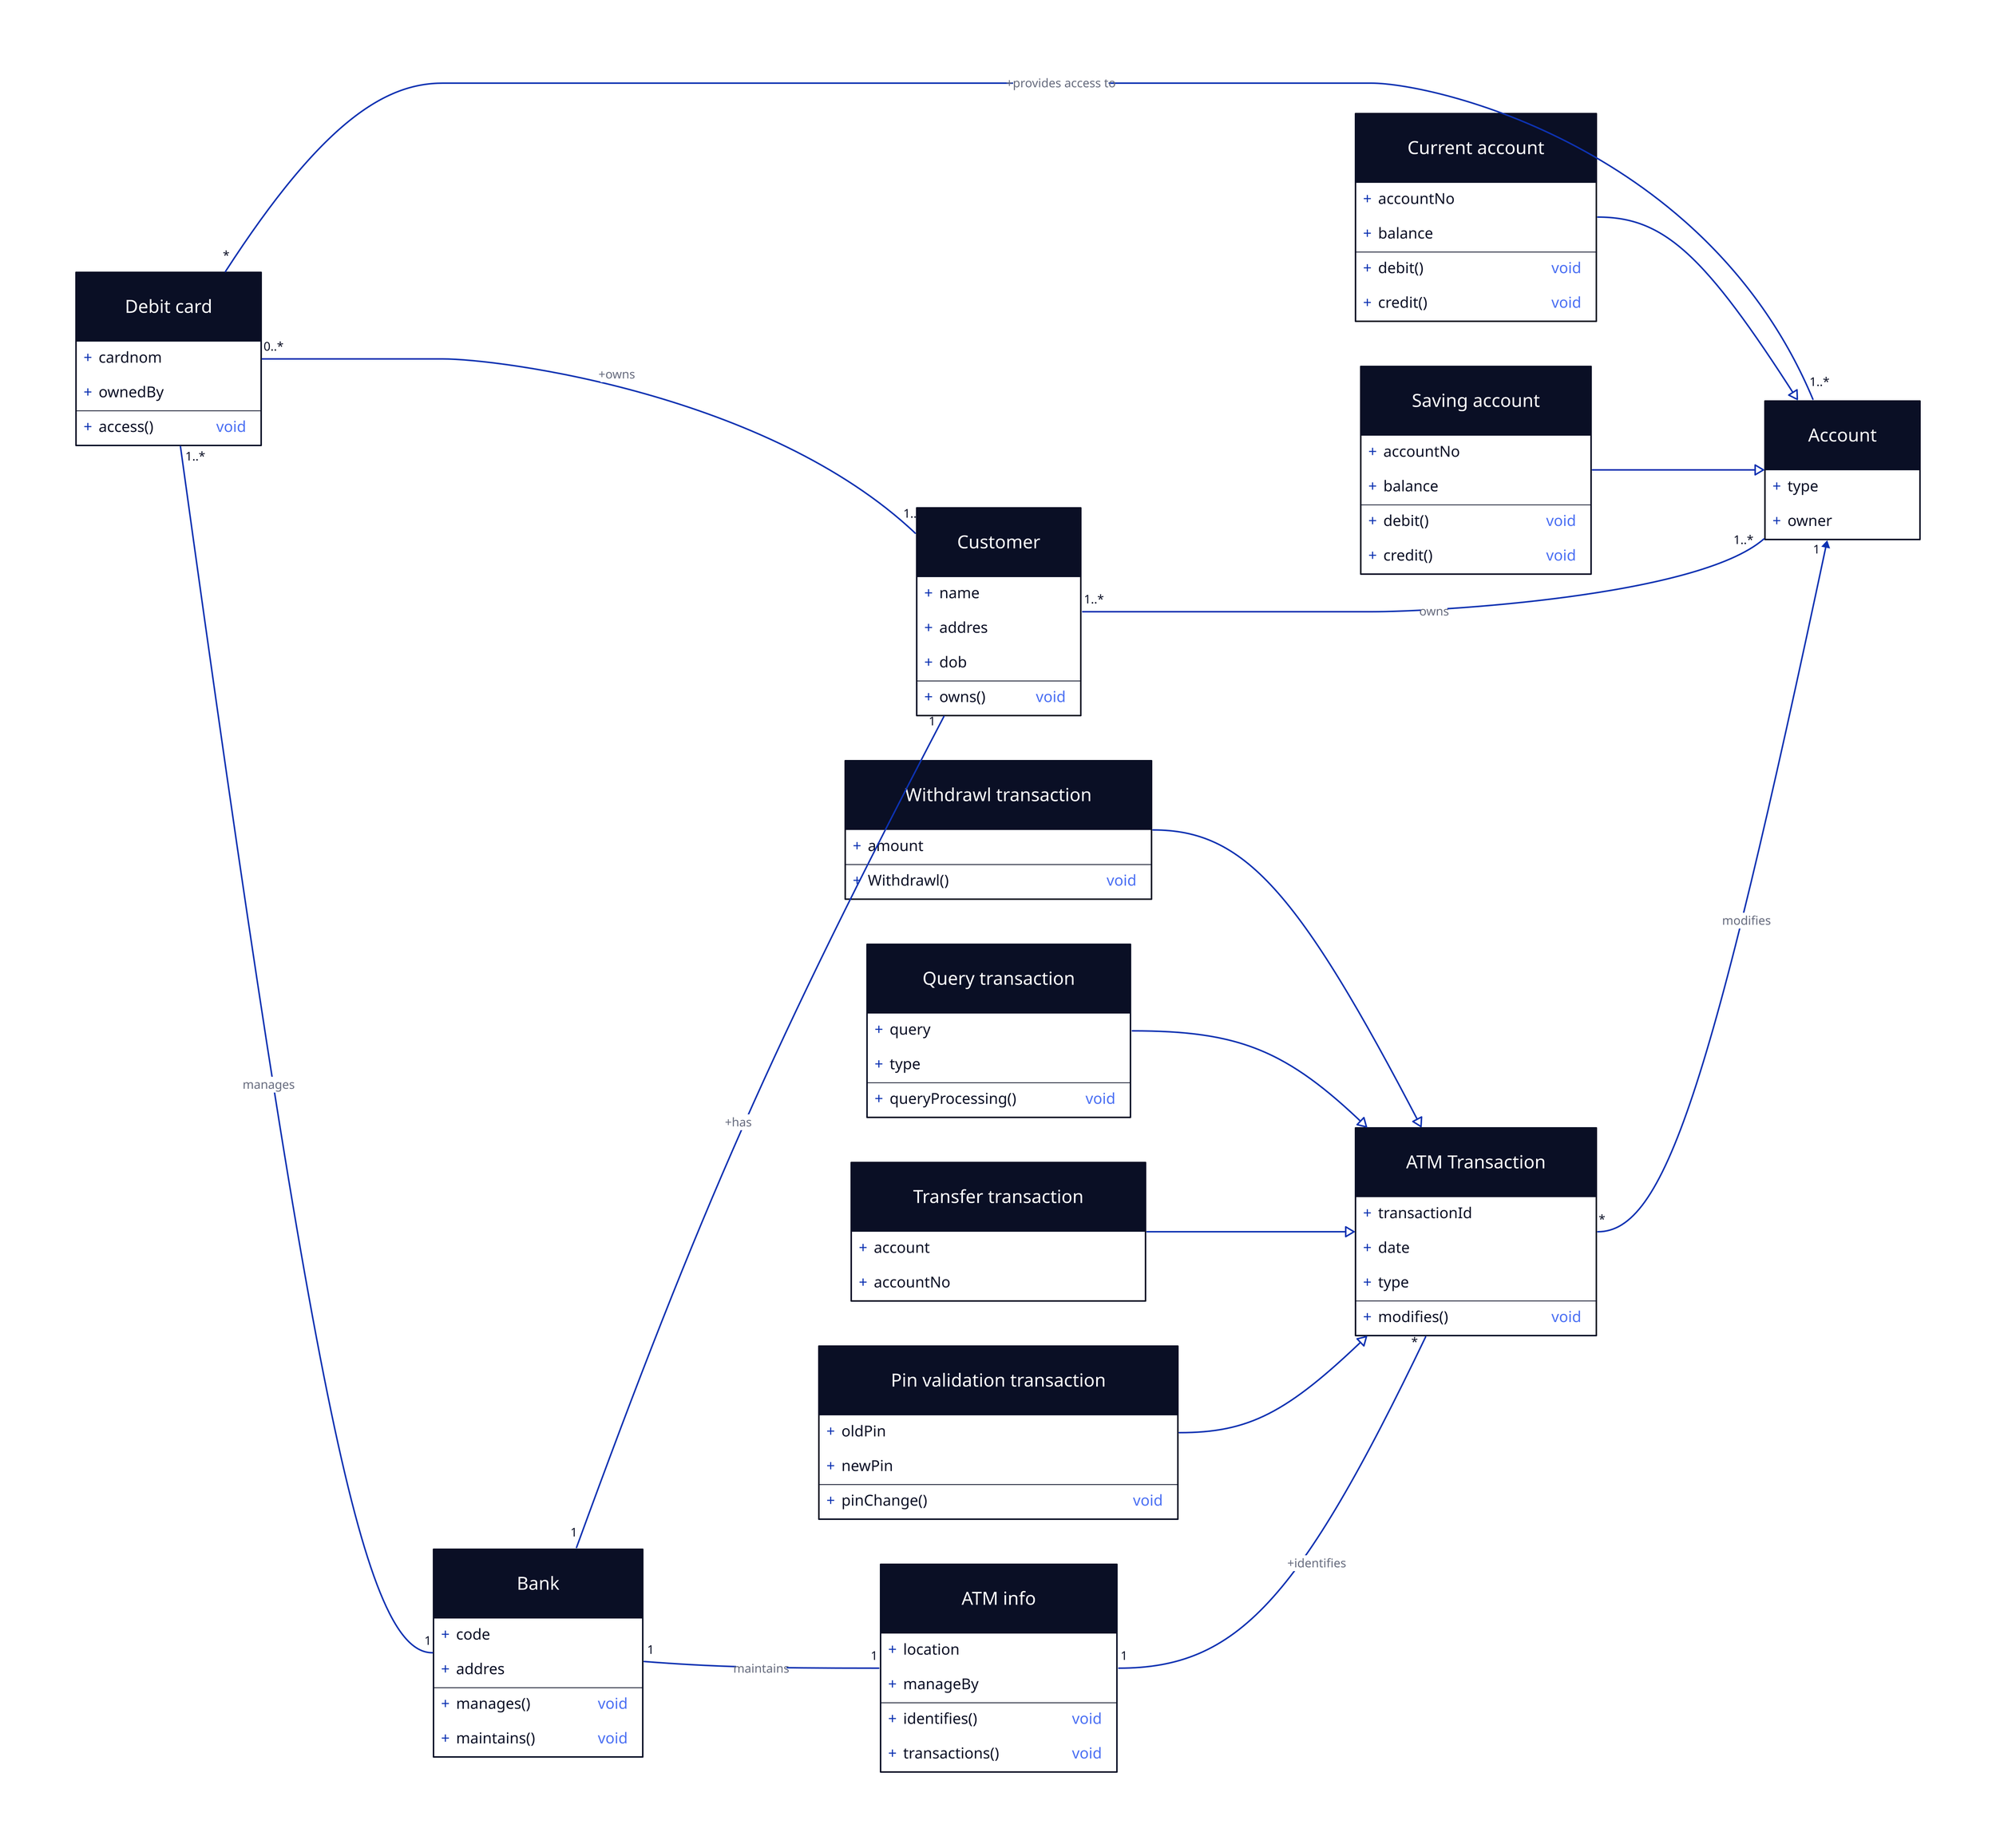 direction: right

DebitCard: Debit card {
  shape: class
  +cardnom
  +ownedBy

  +access()
}

Bank: {
  shape: class
  +code
  +addres

  +manages()
  +maintains()
}

ATMInfo: ATM info {
  shape: class
  +location
  +manageBy

  +identifies()
  +transactions()
}

Customer: {
  shape: class
  +name
  +addres
  +dob

  +owns()
}

Account: {
  shape: class
  +type
  +owner
}

ATMTransaction: ATM Transaction {
  shape: class
  +transactionId
  +date
  +type

  +modifies()
}

CurrentAccount: Current account {
  shape: class
  +accountNo
  +balance

  +debit()
  +credit()
}

SavingAccount: Saving account {
  shape: class
  +accountNo
  +balance

  +debit()
  +credit()
}

WidthdrawlTransaction: Withdrawl transaction {
  shape: class
  +amount

  +Withdrawl()
}

QueryTransaction: Query transaction {
  shape: class
  +query
  +type

  +queryProcessing()
}

TransferTransaction: Transfer transaction {
  shape: class
  +account
  +accountNo
}

PinValidation: Pin validation transaction {
  shape: class
  +oldPin
  +newPin

  +pinChange()
}

DebitCard -- Bank: manages {
  source-arrowhead: 1..*
  target-arrowhead: 1
}

Bank -- ATMInfo: maintains {
  source-arrowhead: 1
  target-arrowhead: 1
}

Bank -- Customer: +has {
  source-arrowhead: 1
  target-arrowhead: 1
}

DebitCard -- Customer: +owns {
  source-arrowhead: 0..*
  target-arrowhead: 1..*
}

DebitCard -- Account: +provides access to {
  source-arrowhead: *
  target-arrowhead: 1..*
}

Customer -- Account: owns {
  source-arrowhead: 1..*
  target-arrowhead: 1..*
}

ATMInfo -- ATMTransaction: +identifies {
  source-arrowhead: 1
  target-arrowhead: *
}

ATMTransaction -> Account: modifies {
  source-arrowhead: *
  target-arrowhead: 1
}

CurrentAccount -> Account: {
  target-arrowhead.shape: triangle
  target-arrowhead.style.filled: false
}

SavingAccount -> Account: {
  target-arrowhead.shape: triangle
  target-arrowhead.style.filled: false
}

WidthdrawlTransaction -> ATMTransaction: {
  target-arrowhead.shape: triangle
  target-arrowhead.style.filled: false
}
QueryTransaction -> ATMTransaction: {
  target-arrowhead.shape: triangle
  target-arrowhead.style.filled: false
}
TransferTransaction -> ATMTransaction: {
  target-arrowhead.shape: triangle
  target-arrowhead.style.filled: false
}
PinValidation -> ATMTransaction: {
  target-arrowhead.shape: triangle
  target-arrowhead.style.filled: false
}
